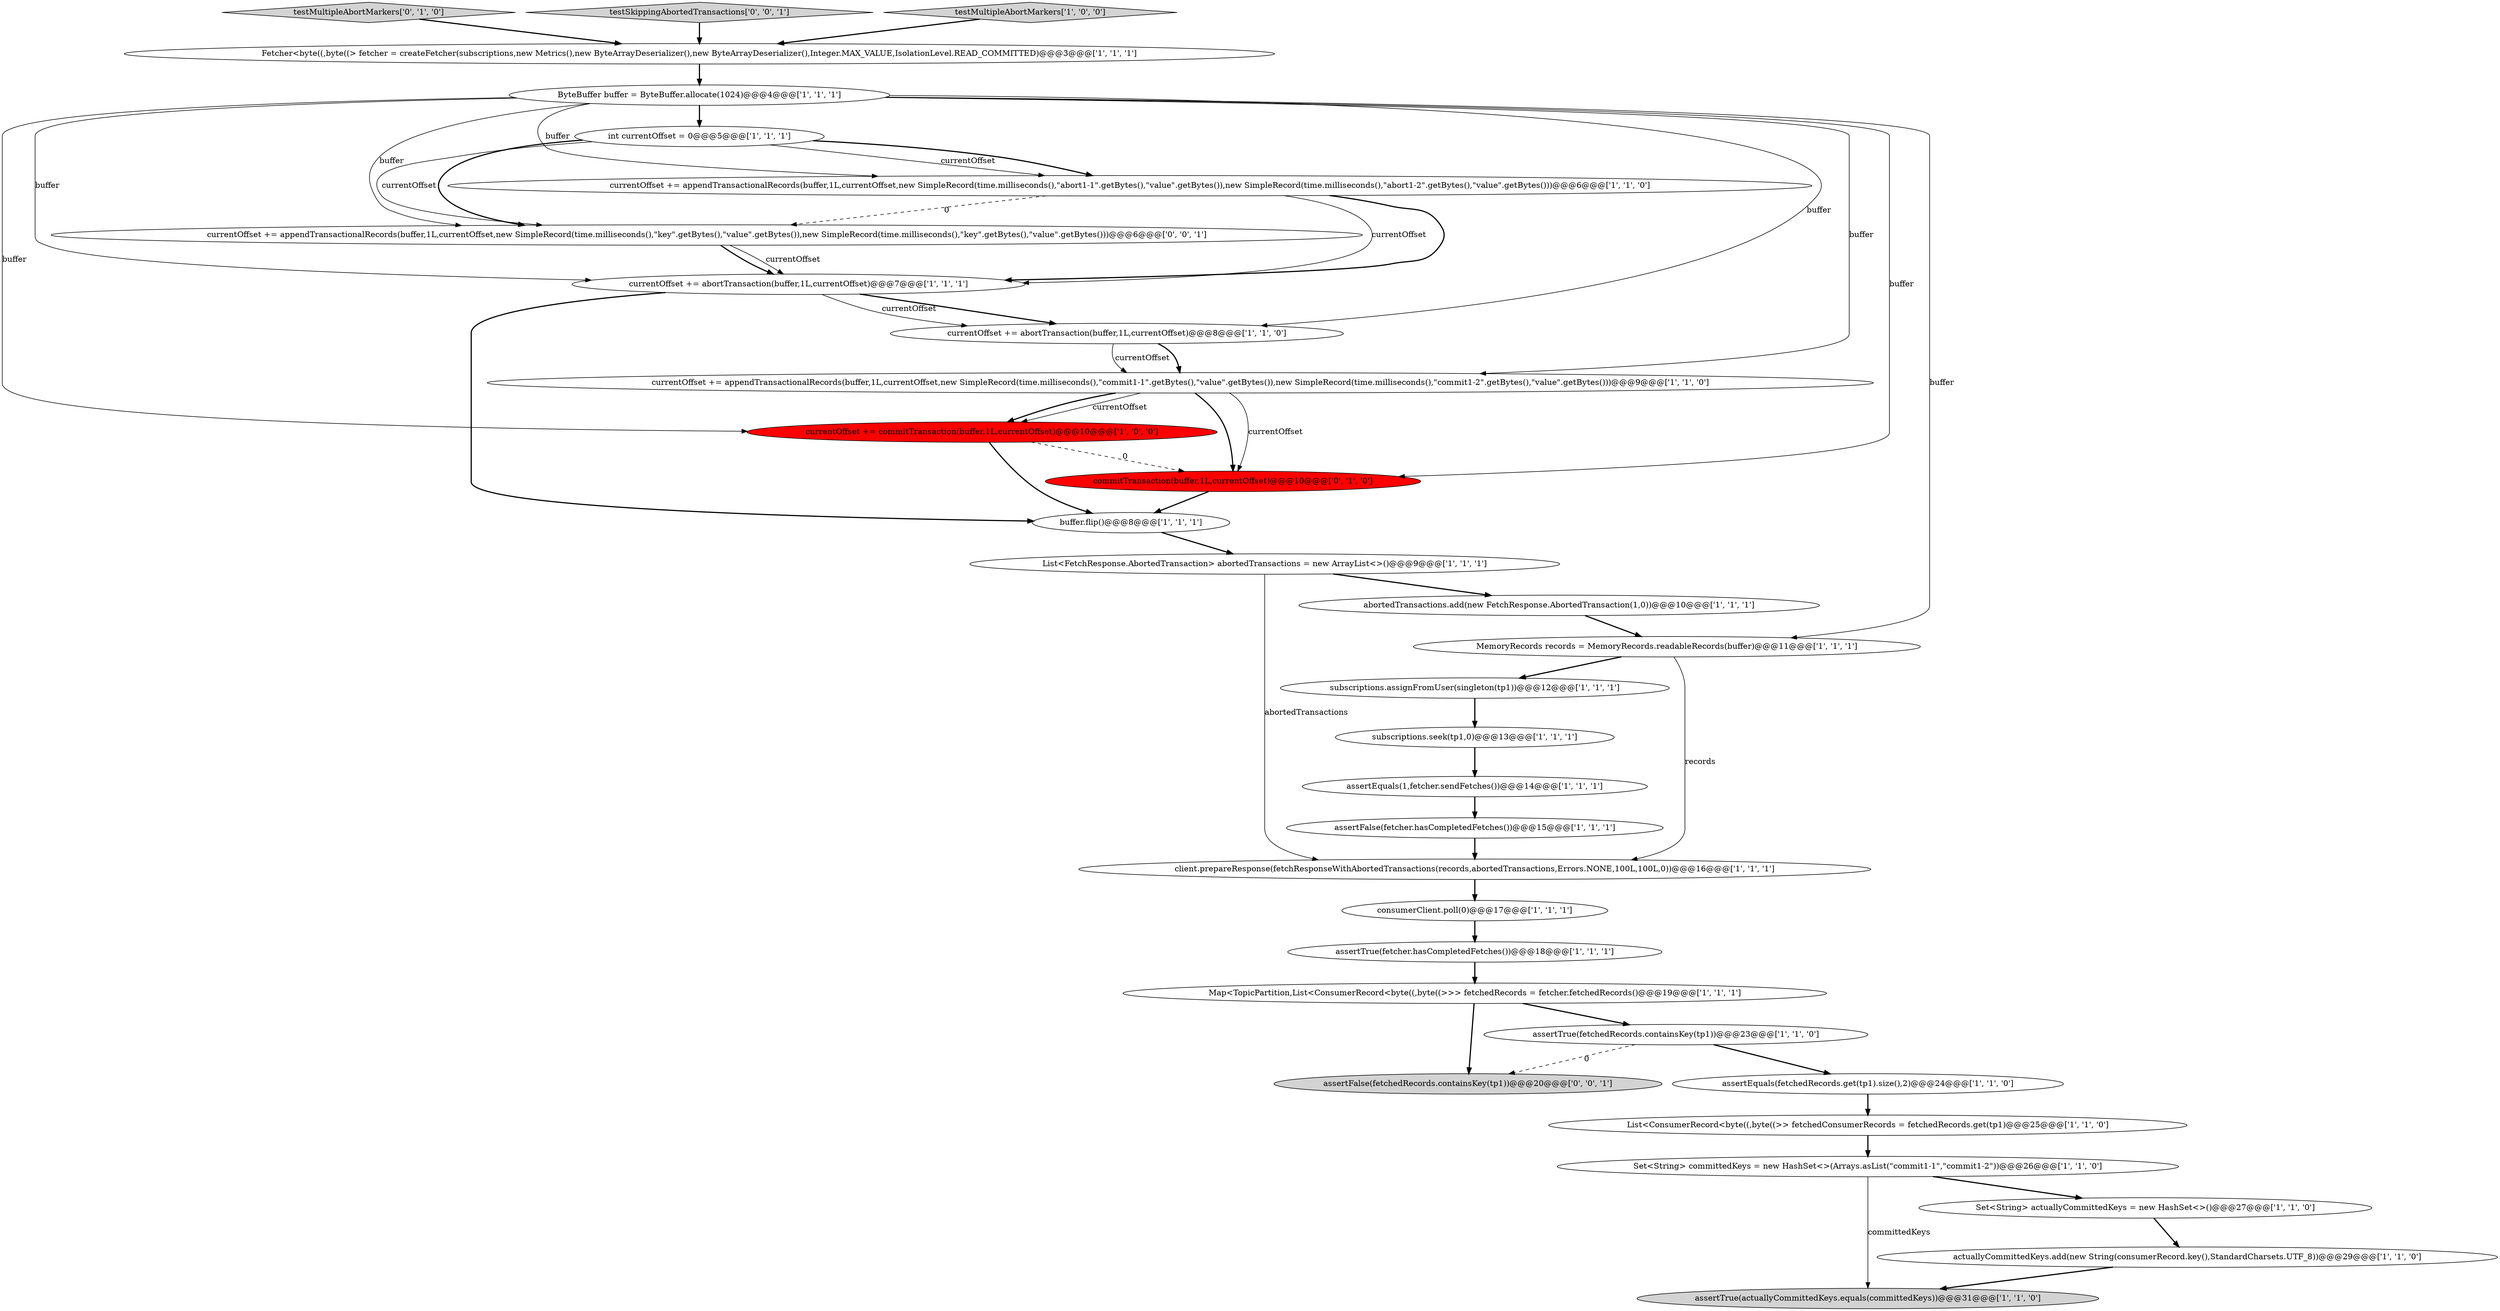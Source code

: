 digraph {
29 [style = filled, label = "testMultipleAbortMarkers['0', '1', '0']", fillcolor = lightgray, shape = diamond image = "AAA0AAABBB2BBB"];
15 [style = filled, label = "consumerClient.poll(0)@@@17@@@['1', '1', '1']", fillcolor = white, shape = ellipse image = "AAA0AAABBB1BBB"];
25 [style = filled, label = "Fetcher<byte((,byte((> fetcher = createFetcher(subscriptions,new Metrics(),new ByteArrayDeserializer(),new ByteArrayDeserializer(),Integer.MAX_VALUE,IsolationLevel.READ_COMMITTED)@@@3@@@['1', '1', '1']", fillcolor = white, shape = ellipse image = "AAA0AAABBB1BBB"];
28 [style = filled, label = "commitTransaction(buffer,1L,currentOffset)@@@10@@@['0', '1', '0']", fillcolor = red, shape = ellipse image = "AAA1AAABBB2BBB"];
21 [style = filled, label = "currentOffset += abortTransaction(buffer,1L,currentOffset)@@@7@@@['1', '1', '1']", fillcolor = white, shape = ellipse image = "AAA0AAABBB1BBB"];
8 [style = filled, label = "currentOffset += abortTransaction(buffer,1L,currentOffset)@@@8@@@['1', '1', '0']", fillcolor = white, shape = ellipse image = "AAA0AAABBB1BBB"];
20 [style = filled, label = "List<FetchResponse.AbortedTransaction> abortedTransactions = new ArrayList<>()@@@9@@@['1', '1', '1']", fillcolor = white, shape = ellipse image = "AAA0AAABBB1BBB"];
23 [style = filled, label = "Map<TopicPartition,List<ConsumerRecord<byte((,byte((>>> fetchedRecords = fetcher.fetchedRecords()@@@19@@@['1', '1', '1']", fillcolor = white, shape = ellipse image = "AAA0AAABBB1BBB"];
3 [style = filled, label = "Set<String> committedKeys = new HashSet<>(Arrays.asList(\"commit1-1\",\"commit1-2\"))@@@26@@@['1', '1', '0']", fillcolor = white, shape = ellipse image = "AAA0AAABBB1BBB"];
30 [style = filled, label = "currentOffset += appendTransactionalRecords(buffer,1L,currentOffset,new SimpleRecord(time.milliseconds(),\"key\".getBytes(),\"value\".getBytes()),new SimpleRecord(time.milliseconds(),\"key\".getBytes(),\"value\".getBytes()))@@@6@@@['0', '0', '1']", fillcolor = white, shape = ellipse image = "AAA0AAABBB3BBB"];
24 [style = filled, label = "subscriptions.seek(tp1,0)@@@13@@@['1', '1', '1']", fillcolor = white, shape = ellipse image = "AAA0AAABBB1BBB"];
0 [style = filled, label = "subscriptions.assignFromUser(singleton(tp1))@@@12@@@['1', '1', '1']", fillcolor = white, shape = ellipse image = "AAA0AAABBB1BBB"];
32 [style = filled, label = "assertFalse(fetchedRecords.containsKey(tp1))@@@20@@@['0', '0', '1']", fillcolor = lightgray, shape = ellipse image = "AAA0AAABBB3BBB"];
16 [style = filled, label = "buffer.flip()@@@8@@@['1', '1', '1']", fillcolor = white, shape = ellipse image = "AAA0AAABBB1BBB"];
2 [style = filled, label = "abortedTransactions.add(new FetchResponse.AbortedTransaction(1,0))@@@10@@@['1', '1', '1']", fillcolor = white, shape = ellipse image = "AAA0AAABBB1BBB"];
27 [style = filled, label = "currentOffset += commitTransaction(buffer,1L,currentOffset)@@@10@@@['1', '0', '0']", fillcolor = red, shape = ellipse image = "AAA1AAABBB1BBB"];
22 [style = filled, label = "currentOffset += appendTransactionalRecords(buffer,1L,currentOffset,new SimpleRecord(time.milliseconds(),\"abort1-1\".getBytes(),\"value\".getBytes()),new SimpleRecord(time.milliseconds(),\"abort1-2\".getBytes(),\"value\".getBytes()))@@@6@@@['1', '1', '0']", fillcolor = white, shape = ellipse image = "AAA0AAABBB1BBB"];
18 [style = filled, label = "assertFalse(fetcher.hasCompletedFetches())@@@15@@@['1', '1', '1']", fillcolor = white, shape = ellipse image = "AAA0AAABBB1BBB"];
7 [style = filled, label = "assertTrue(actuallyCommittedKeys.equals(committedKeys))@@@31@@@['1', '1', '0']", fillcolor = lightgray, shape = ellipse image = "AAA0AAABBB1BBB"];
26 [style = filled, label = "assertTrue(fetcher.hasCompletedFetches())@@@18@@@['1', '1', '1']", fillcolor = white, shape = ellipse image = "AAA0AAABBB1BBB"];
6 [style = filled, label = "currentOffset += appendTransactionalRecords(buffer,1L,currentOffset,new SimpleRecord(time.milliseconds(),\"commit1-1\".getBytes(),\"value\".getBytes()),new SimpleRecord(time.milliseconds(),\"commit1-2\".getBytes(),\"value\".getBytes()))@@@9@@@['1', '1', '0']", fillcolor = white, shape = ellipse image = "AAA0AAABBB1BBB"];
31 [style = filled, label = "testSkippingAbortedTransactions['0', '0', '1']", fillcolor = lightgray, shape = diamond image = "AAA0AAABBB3BBB"];
5 [style = filled, label = "assertTrue(fetchedRecords.containsKey(tp1))@@@23@@@['1', '1', '0']", fillcolor = white, shape = ellipse image = "AAA0AAABBB1BBB"];
17 [style = filled, label = "assertEquals(1,fetcher.sendFetches())@@@14@@@['1', '1', '1']", fillcolor = white, shape = ellipse image = "AAA0AAABBB1BBB"];
10 [style = filled, label = "ByteBuffer buffer = ByteBuffer.allocate(1024)@@@4@@@['1', '1', '1']", fillcolor = white, shape = ellipse image = "AAA0AAABBB1BBB"];
19 [style = filled, label = "assertEquals(fetchedRecords.get(tp1).size(),2)@@@24@@@['1', '1', '0']", fillcolor = white, shape = ellipse image = "AAA0AAABBB1BBB"];
9 [style = filled, label = "MemoryRecords records = MemoryRecords.readableRecords(buffer)@@@11@@@['1', '1', '1']", fillcolor = white, shape = ellipse image = "AAA0AAABBB1BBB"];
12 [style = filled, label = "int currentOffset = 0@@@5@@@['1', '1', '1']", fillcolor = white, shape = ellipse image = "AAA0AAABBB1BBB"];
1 [style = filled, label = "actuallyCommittedKeys.add(new String(consumerRecord.key(),StandardCharsets.UTF_8))@@@29@@@['1', '1', '0']", fillcolor = white, shape = ellipse image = "AAA0AAABBB1BBB"];
4 [style = filled, label = "Set<String> actuallyCommittedKeys = new HashSet<>()@@@27@@@['1', '1', '0']", fillcolor = white, shape = ellipse image = "AAA0AAABBB1BBB"];
13 [style = filled, label = "testMultipleAbortMarkers['1', '0', '0']", fillcolor = lightgray, shape = diamond image = "AAA0AAABBB1BBB"];
11 [style = filled, label = "List<ConsumerRecord<byte((,byte((>> fetchedConsumerRecords = fetchedRecords.get(tp1)@@@25@@@['1', '1', '0']", fillcolor = white, shape = ellipse image = "AAA0AAABBB1BBB"];
14 [style = filled, label = "client.prepareResponse(fetchResponseWithAbortedTransactions(records,abortedTransactions,Errors.NONE,100L,100L,0))@@@16@@@['1', '1', '1']", fillcolor = white, shape = ellipse image = "AAA0AAABBB1BBB"];
10->27 [style = solid, label="buffer"];
13->25 [style = bold, label=""];
10->8 [style = solid, label="buffer"];
31->25 [style = bold, label=""];
9->0 [style = bold, label=""];
23->5 [style = bold, label=""];
12->22 [style = solid, label="currentOffset"];
30->21 [style = solid, label="currentOffset"];
10->9 [style = solid, label="buffer"];
21->8 [style = bold, label=""];
22->21 [style = bold, label=""];
23->32 [style = bold, label=""];
6->28 [style = solid, label="currentOffset"];
29->25 [style = bold, label=""];
19->11 [style = bold, label=""];
8->6 [style = bold, label=""];
12->30 [style = bold, label=""];
6->27 [style = solid, label="currentOffset"];
2->9 [style = bold, label=""];
20->14 [style = solid, label="abortedTransactions"];
27->16 [style = bold, label=""];
10->28 [style = solid, label="buffer"];
28->16 [style = bold, label=""];
3->4 [style = bold, label=""];
1->7 [style = bold, label=""];
8->6 [style = solid, label="currentOffset"];
9->14 [style = solid, label="records"];
15->26 [style = bold, label=""];
10->6 [style = solid, label="buffer"];
20->2 [style = bold, label=""];
10->30 [style = solid, label="buffer"];
5->19 [style = bold, label=""];
5->32 [style = dashed, label="0"];
6->27 [style = bold, label=""];
30->21 [style = bold, label=""];
22->21 [style = solid, label="currentOffset"];
11->3 [style = bold, label=""];
10->12 [style = bold, label=""];
10->22 [style = solid, label="buffer"];
3->7 [style = solid, label="committedKeys"];
0->24 [style = bold, label=""];
26->23 [style = bold, label=""];
22->30 [style = dashed, label="0"];
24->17 [style = bold, label=""];
12->30 [style = solid, label="currentOffset"];
21->8 [style = solid, label="currentOffset"];
21->16 [style = bold, label=""];
27->28 [style = dashed, label="0"];
25->10 [style = bold, label=""];
14->15 [style = bold, label=""];
4->1 [style = bold, label=""];
10->21 [style = solid, label="buffer"];
16->20 [style = bold, label=""];
18->14 [style = bold, label=""];
12->22 [style = bold, label=""];
17->18 [style = bold, label=""];
6->28 [style = bold, label=""];
}
